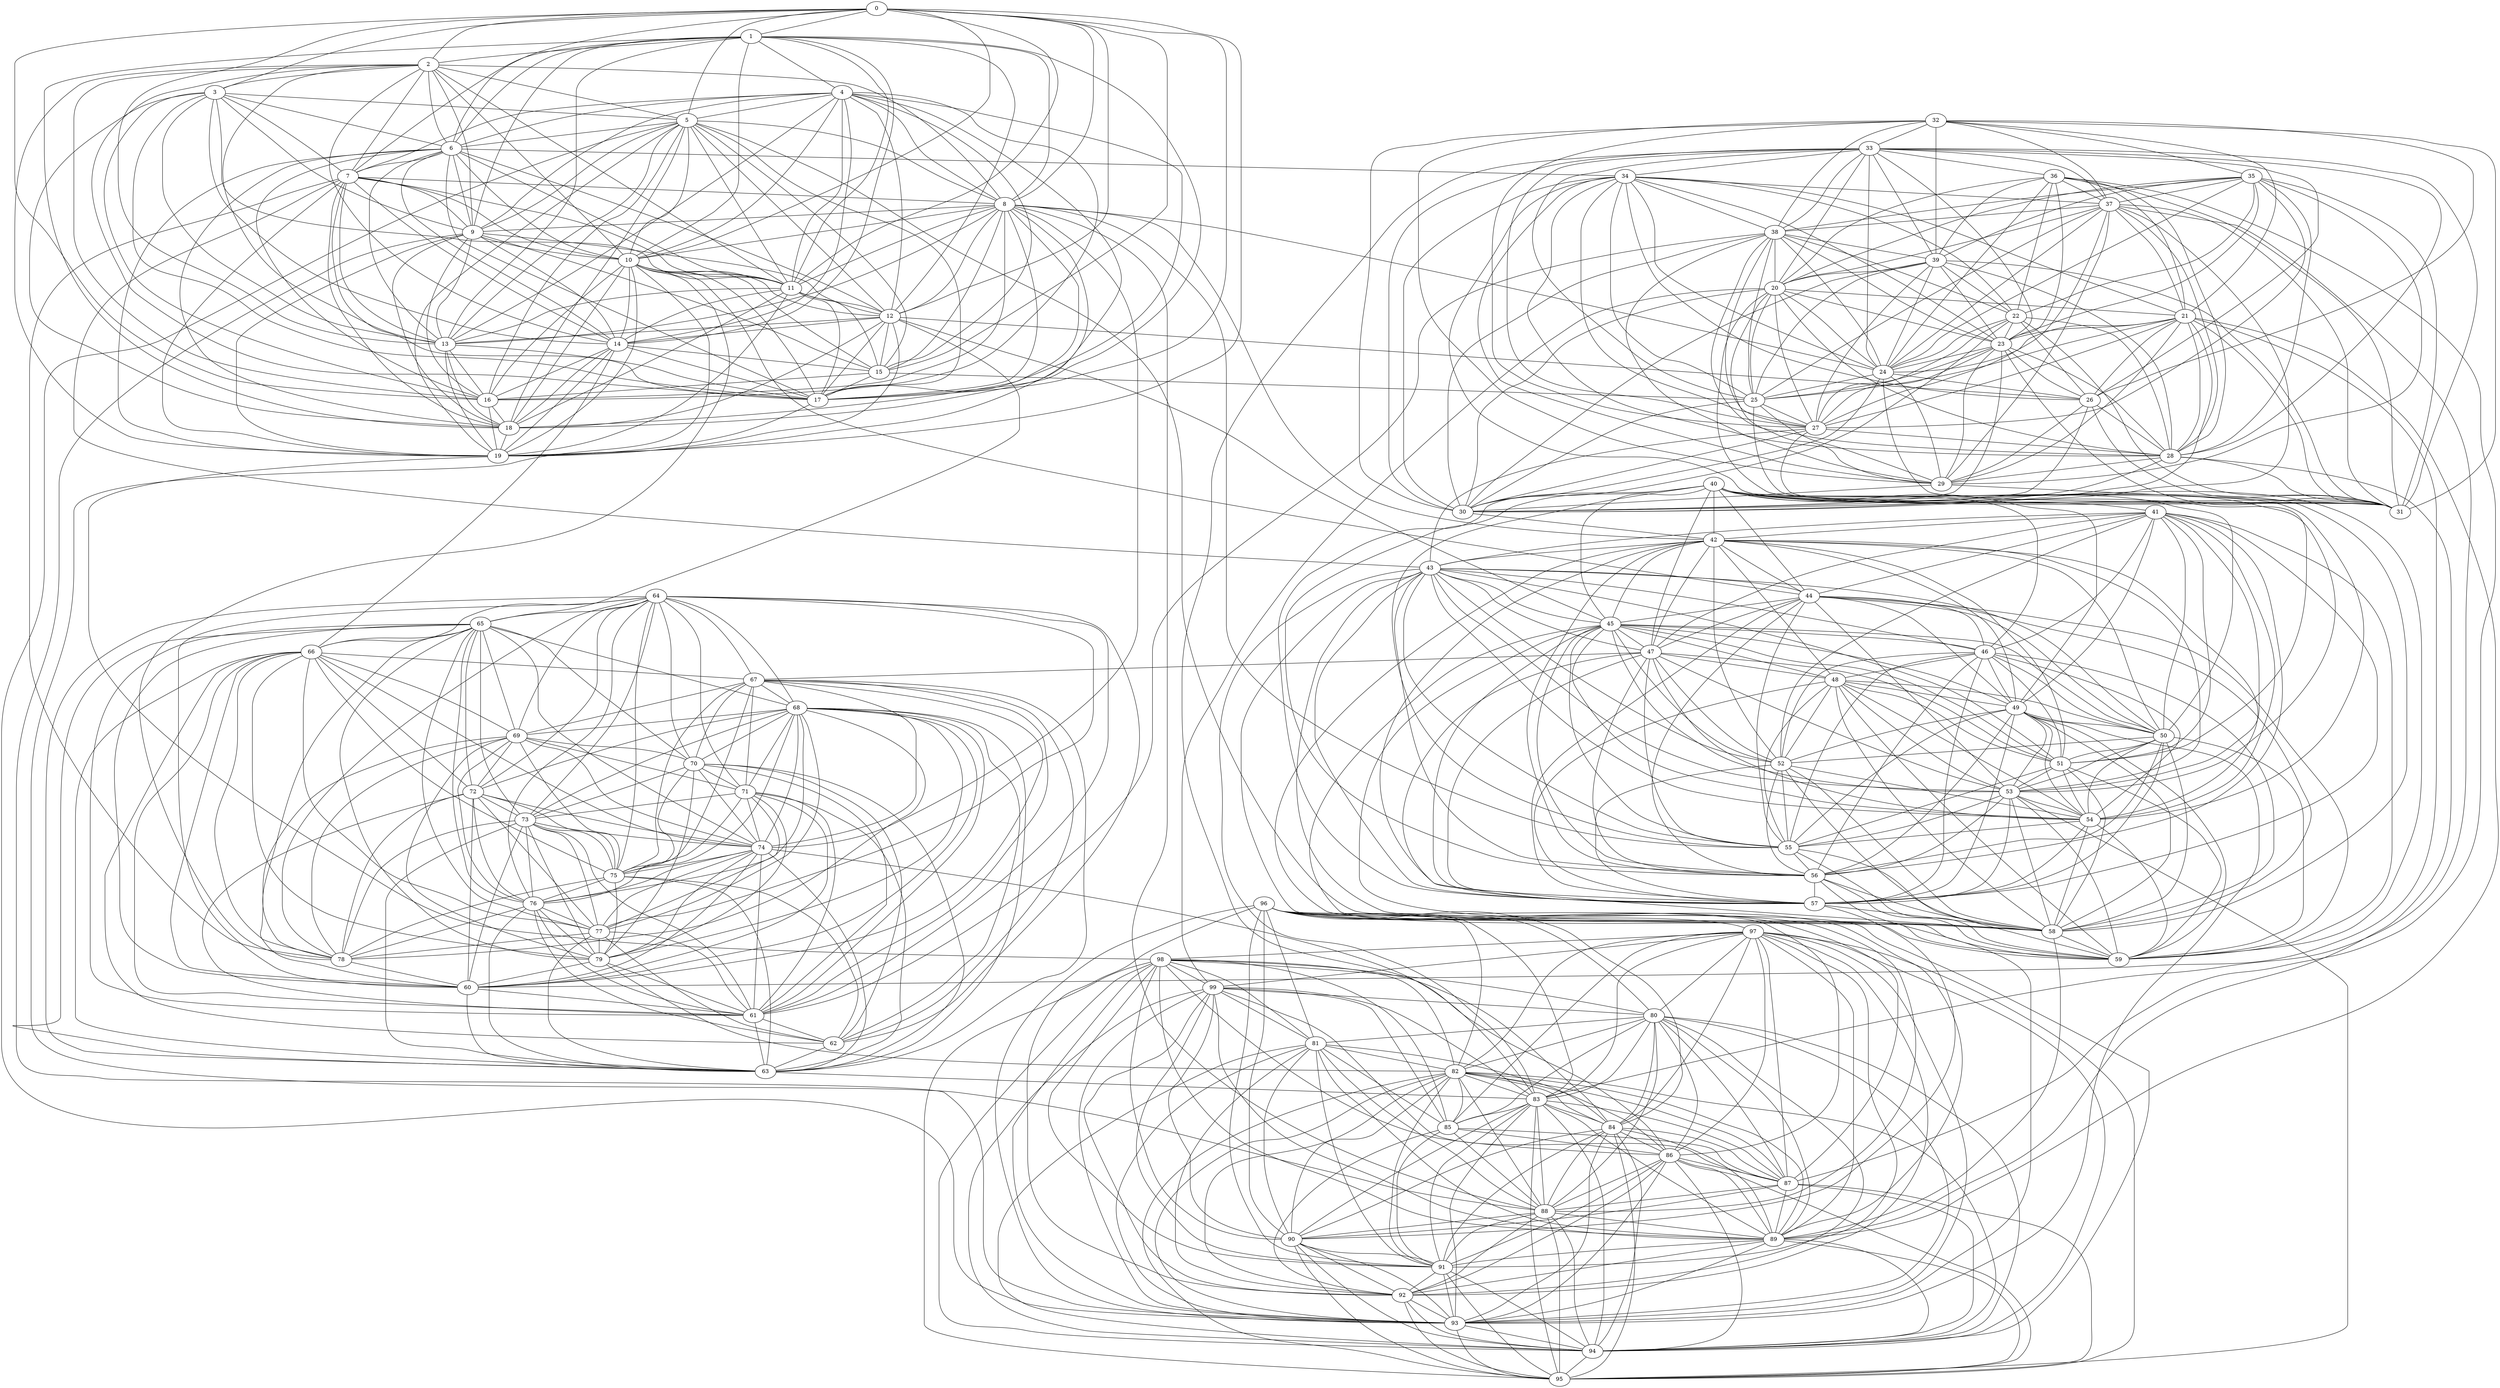 strict graph stochastic_block_model {
	graph [name=stochastic_block_model,
		partition="[{0, 1, 2, 3, 4, 5, 6, 7, 8, 9, 10, 11, 12, 13, 14, 15, 16, 17, 18, 19}, {32, 33, 34, 35, 36, 37, 38, 39, 20, 21, 22, 23, 24, 25, \
26, 27, 28, 29, 30, 31}, {40, 41, 42, 43, 44, 45, 46, 47, 48, 49, 50, 51, 52, 53, 54, 55, 56, 57, 58, 59}, {64, 65, 66, 67, 68, \
69, 70, 71, 72, 73, 74, 75, 76, 77, 78, 79, 60, 61, 62, 63}, {96, 97, 98, 99, 80, 81, 82, 83, 84, 85, 86, 87, 88, 89, 90, 91, 92, \
93, 94, 95}]"
	];
	node [label="\N"];
	0	 [block=0];
	1	 [block=0];
	0 -- 1;
	2	 [block=0];
	0 -- 2;
	3	 [block=0];
	0 -- 3;
	5	 [block=0];
	0 -- 5;
	6	 [block=0];
	0 -- 6;
	8	 [block=0];
	0 -- 8;
	10	 [block=0];
	0 -- 10;
	11	 [block=0];
	0 -- 11;
	12	 [block=0];
	0 -- 12;
	13	 [block=0];
	0 -- 13;
	15	 [block=0];
	0 -- 15;
	16	 [block=0];
	0 -- 16;
	17	 [block=0];
	0 -- 17;
	19	 [block=0];
	0 -- 19;
	1 -- 2;
	4	 [block=0];
	1 -- 4;
	1 -- 6;
	7	 [block=0];
	1 -- 7;
	1 -- 8;
	9	 [block=0];
	1 -- 9;
	1 -- 10;
	1 -- 11;
	1 -- 12;
	1 -- 13;
	14	 [block=0];
	1 -- 14;
	1 -- 17;
	18	 [block=0];
	1 -- 18;
	2 -- 3;
	2 -- 5;
	2 -- 6;
	2 -- 7;
	2 -- 8;
	2 -- 9;
	2 -- 10;
	2 -- 11;
	2 -- 13;
	2 -- 14;
	2 -- 16;
	2 -- 17;
	2 -- 19;
	3 -- 5;
	3 -- 6;
	3 -- 7;
	3 -- 9;
	3 -- 11;
	3 -- 13;
	3 -- 14;
	3 -- 16;
	3 -- 17;
	3 -- 18;
	4 -- 5;
	4 -- 6;
	4 -- 7;
	4 -- 8;
	4 -- 9;
	4 -- 10;
	4 -- 11;
	4 -- 12;
	4 -- 13;
	4 -- 14;
	4 -- 15;
	4 -- 16;
	4 -- 17;
	4 -- 18;
	5 -- 6;
	5 -- 8;
	5 -- 9;
	5 -- 10;
	5 -- 11;
	5 -- 12;
	5 -- 13;
	5 -- 15;
	5 -- 16;
	5 -- 17;
	5 -- 18;
	5 -- 19;
	58	 [block=2];
	5 -- 58;
	93	 [block=4];
	5 -- 93;
	6 -- 7;
	6 -- 9;
	6 -- 10;
	6 -- 11;
	6 -- 12;
	6 -- 13;
	6 -- 14;
	6 -- 16;
	6 -- 17;
	6 -- 18;
	6 -- 19;
	34	 [block=1];
	6 -- 34;
	7 -- 8;
	7 -- 9;
	7 -- 10;
	7 -- 11;
	7 -- 13;
	7 -- 14;
	7 -- 17;
	7 -- 18;
	7 -- 19;
	43	 [block=2];
	7 -- 43;
	78	 [block=3];
	7 -- 78;
	8 -- 9;
	8 -- 10;
	8 -- 11;
	8 -- 12;
	8 -- 13;
	8 -- 15;
	8 -- 16;
	8 -- 17;
	8 -- 18;
	8 -- 19;
	24	 [block=1];
	8 -- 24;
	42	 [block=2];
	8 -- 42;
	55	 [block=2];
	8 -- 55;
	74	 [block=3];
	8 -- 74;
	88	 [block=4];
	8 -- 88;
	9 -- 10;
	9 -- 12;
	9 -- 13;
	9 -- 14;
	9 -- 15;
	9 -- 16;
	9 -- 18;
	9 -- 19;
	9 -- 93;
	10 -- 11;
	10 -- 12;
	10 -- 14;
	10 -- 15;
	10 -- 16;
	10 -- 17;
	10 -- 18;
	10 -- 19;
	44	 [block=2];
	10 -- 44;
	10 -- 78;
	10 -- 88;
	11 -- 12;
	11 -- 13;
	11 -- 14;
	11 -- 15;
	11 -- 17;
	11 -- 18;
	11 -- 19;
	12 -- 13;
	12 -- 14;
	12 -- 15;
	12 -- 17;
	12 -- 18;
	12 -- 19;
	26	 [block=1];
	12 -- 26;
	45	 [block=2];
	12 -- 45;
	65	 [block=3];
	12 -- 65;
	13 -- 16;
	13 -- 17;
	13 -- 18;
	13 -- 19;
	14 -- 15;
	14 -- 16;
	14 -- 17;
	14 -- 18;
	14 -- 19;
	66	 [block=3];
	14 -- 66;
	15 -- 16;
	15 -- 17;
	25	 [block=1];
	15 -- 25;
	16 -- 18;
	16 -- 19;
	17 -- 19;
	18 -- 19;
	98	 [block=4];
	19 -- 98;
	32	 [block=1];
	33	 [block=1];
	32 -- 33;
	35	 [block=1];
	32 -- 35;
	37	 [block=1];
	32 -- 37;
	38	 [block=1];
	32 -- 38;
	39	 [block=1];
	32 -- 39;
	21	 [block=1];
	32 -- 21;
	32 -- 26;
	27	 [block=1];
	32 -- 27;
	29	 [block=1];
	32 -- 29;
	30	 [block=1];
	32 -- 30;
	31	 [block=1];
	32 -- 31;
	33 -- 34;
	36	 [block=1];
	33 -- 36;
	33 -- 37;
	33 -- 38;
	33 -- 39;
	20	 [block=1];
	33 -- 20;
	23	 [block=1];
	33 -- 23;
	33 -- 24;
	33 -- 25;
	33 -- 26;
	33 -- 27;
	28	 [block=1];
	33 -- 28;
	33 -- 30;
	33 -- 31;
	86	 [block=4];
	33 -- 86;
	34 -- 37;
	34 -- 38;
	34 -- 21;
	22	 [block=1];
	34 -- 22;
	34 -- 23;
	34 -- 24;
	34 -- 25;
	34 -- 26;
	34 -- 27;
	34 -- 28;
	34 -- 29;
	34 -- 30;
	34 -- 31;
	35 -- 37;
	35 -- 38;
	35 -- 39;
	35 -- 20;
	35 -- 22;
	35 -- 23;
	35 -- 24;
	35 -- 27;
	35 -- 28;
	35 -- 29;
	35 -- 31;
	36 -- 37;
	36 -- 39;
	36 -- 20;
	36 -- 21;
	36 -- 22;
	36 -- 23;
	36 -- 24;
	36 -- 28;
	36 -- 31;
	87	 [block=4];
	36 -- 87;
	37 -- 38;
	37 -- 20;
	37 -- 21;
	37 -- 24;
	37 -- 25;
	37 -- 27;
	37 -- 28;
	37 -- 29;
	37 -- 30;
	37 -- 31;
	83	 [block=4];
	37 -- 83;
	38 -- 39;
	38 -- 20;
	38 -- 22;
	38 -- 23;
	38 -- 24;
	38 -- 25;
	38 -- 27;
	38 -- 28;
	38 -- 29;
	38 -- 30;
	61	 [block=3];
	38 -- 61;
	39 -- 20;
	39 -- 22;
	39 -- 23;
	39 -- 24;
	39 -- 25;
	39 -- 27;
	39 -- 28;
	39 -- 30;
	39 -- 31;
	20 -- 21;
	20 -- 23;
	20 -- 24;
	20 -- 25;
	20 -- 27;
	20 -- 28;
	20 -- 29;
	20 -- 30;
	20 -- 31;
	99	 [block=4];
	20 -- 99;
	21 -- 23;
	21 -- 24;
	21 -- 25;
	21 -- 26;
	21 -- 27;
	21 -- 28;
	21 -- 29;
	21 -- 30;
	21 -- 31;
	60	 [block=3];
	21 -- 60;
	89	 [block=4];
	21 -- 89;
	22 -- 23;
	22 -- 24;
	22 -- 26;
	22 -- 27;
	22 -- 28;
	22 -- 30;
	22 -- 31;
	23 -- 24;
	23 -- 25;
	23 -- 26;
	23 -- 27;
	23 -- 28;
	23 -- 29;
	23 -- 30;
	23 -- 31;
	24 -- 25;
	24 -- 26;
	24 -- 29;
	24 -- 30;
	24 -- 31;
	25 -- 27;
	25 -- 29;
	25 -- 30;
	25 -- 31;
	26 -- 28;
	26 -- 29;
	26 -- 30;
	26 -- 31;
	27 -- 28;
	27 -- 30;
	27 -- 31;
	27 -- 43;
	28 -- 29;
	28 -- 30;
	28 -- 31;
	28 -- 89;
	29 -- 30;
	29 -- 31;
	30 -- 42;
	40	 [block=2];
	41	 [block=2];
	40 -- 41;
	40 -- 42;
	40 -- 44;
	40 -- 45;
	46	 [block=2];
	40 -- 46;
	47	 [block=2];
	40 -- 47;
	49	 [block=2];
	40 -- 49;
	50	 [block=2];
	40 -- 50;
	51	 [block=2];
	40 -- 51;
	53	 [block=2];
	40 -- 53;
	54	 [block=2];
	40 -- 54;
	40 -- 55;
	56	 [block=2];
	40 -- 56;
	57	 [block=2];
	40 -- 57;
	40 -- 58;
	59	 [block=2];
	40 -- 59;
	41 -- 42;
	41 -- 43;
	41 -- 44;
	41 -- 46;
	41 -- 47;
	41 -- 49;
	41 -- 50;
	41 -- 51;
	52	 [block=2];
	41 -- 52;
	41 -- 53;
	41 -- 54;
	41 -- 56;
	41 -- 57;
	41 -- 59;
	42 -- 43;
	42 -- 44;
	42 -- 45;
	42 -- 47;
	48	 [block=2];
	42 -- 48;
	42 -- 49;
	42 -- 50;
	42 -- 51;
	42 -- 52;
	42 -- 53;
	42 -- 54;
	42 -- 56;
	42 -- 57;
	42 -- 59;
	43 -- 44;
	43 -- 45;
	43 -- 46;
	43 -- 47;
	43 -- 50;
	43 -- 51;
	43 -- 52;
	43 -- 53;
	43 -- 54;
	43 -- 55;
	43 -- 56;
	43 -- 57;
	43 -- 58;
	43 -- 59;
	43 -- 83;
	44 -- 45;
	44 -- 46;
	44 -- 47;
	44 -- 49;
	44 -- 50;
	44 -- 53;
	44 -- 55;
	44 -- 56;
	44 -- 57;
	44 -- 58;
	44 -- 59;
	45 -- 46;
	45 -- 47;
	45 -- 48;
	45 -- 49;
	45 -- 50;
	45 -- 51;
	45 -- 52;
	45 -- 53;
	45 -- 54;
	45 -- 55;
	45 -- 56;
	45 -- 57;
	45 -- 58;
	45 -- 59;
	46 -- 48;
	46 -- 49;
	46 -- 50;
	46 -- 51;
	46 -- 52;
	46 -- 54;
	46 -- 55;
	46 -- 56;
	46 -- 57;
	46 -- 58;
	47 -- 48;
	47 -- 51;
	47 -- 52;
	47 -- 53;
	47 -- 54;
	47 -- 55;
	47 -- 56;
	47 -- 57;
	47 -- 58;
	67	 [block=3];
	47 -- 67;
	48 -- 49;
	48 -- 50;
	48 -- 51;
	48 -- 52;
	48 -- 53;
	48 -- 54;
	48 -- 55;
	48 -- 57;
	48 -- 58;
	48 -- 59;
	49 -- 50;
	49 -- 52;
	49 -- 53;
	49 -- 54;
	49 -- 55;
	49 -- 56;
	49 -- 57;
	49 -- 58;
	49 -- 59;
	49 -- 93;
	50 -- 51;
	50 -- 52;
	50 -- 53;
	50 -- 54;
	50 -- 56;
	50 -- 57;
	50 -- 58;
	50 -- 59;
	51 -- 53;
	51 -- 54;
	51 -- 55;
	51 -- 58;
	51 -- 59;
	52 -- 54;
	52 -- 55;
	52 -- 56;
	52 -- 57;
	52 -- 58;
	52 -- 59;
	53 -- 54;
	53 -- 55;
	53 -- 56;
	53 -- 57;
	53 -- 58;
	53 -- 59;
	95	 [block=4];
	53 -- 95;
	54 -- 55;
	54 -- 57;
	54 -- 58;
	54 -- 59;
	55 -- 56;
	55 -- 58;
	55 -- 59;
	56 -- 57;
	56 -- 58;
	56 -- 59;
	56 -- 93;
	57 -- 58;
	90	 [block=4];
	57 -- 90;
	58 -- 59;
	58 -- 89;
	64	 [block=3];
	64 -- 65;
	64 -- 66;
	64 -- 67;
	68	 [block=3];
	64 -- 68;
	69	 [block=3];
	64 -- 69;
	70	 [block=3];
	64 -- 70;
	71	 [block=3];
	64 -- 71;
	72	 [block=3];
	64 -- 72;
	73	 [block=3];
	64 -- 73;
	75	 [block=3];
	64 -- 75;
	76	 [block=3];
	64 -- 76;
	77	 [block=3];
	64 -- 77;
	64 -- 78;
	64 -- 60;
	64 -- 61;
	62	 [block=3];
	64 -- 62;
	63	 [block=3];
	64 -- 63;
	65 -- 66;
	65 -- 68;
	65 -- 69;
	65 -- 70;
	65 -- 72;
	65 -- 73;
	65 -- 74;
	65 -- 76;
	65 -- 77;
	65 -- 78;
	79	 [block=3];
	65 -- 79;
	65 -- 60;
	65 -- 61;
	65 -- 63;
	66 -- 67;
	66 -- 69;
	66 -- 72;
	66 -- 74;
	66 -- 75;
	66 -- 77;
	66 -- 78;
	66 -- 79;
	66 -- 60;
	66 -- 61;
	66 -- 62;
	66 -- 63;
	67 -- 68;
	67 -- 69;
	67 -- 70;
	67 -- 71;
	67 -- 74;
	67 -- 75;
	67 -- 76;
	67 -- 60;
	67 -- 61;
	67 -- 62;
	67 -- 63;
	68 -- 69;
	68 -- 70;
	68 -- 71;
	68 -- 72;
	68 -- 73;
	68 -- 74;
	68 -- 75;
	68 -- 76;
	68 -- 77;
	68 -- 78;
	68 -- 79;
	68 -- 60;
	68 -- 61;
	68 -- 62;
	68 -- 63;
	69 -- 70;
	69 -- 71;
	69 -- 72;
	69 -- 74;
	69 -- 75;
	69 -- 76;
	69 -- 78;
	69 -- 79;
	69 -- 60;
	70 -- 71;
	70 -- 73;
	70 -- 74;
	70 -- 75;
	70 -- 79;
	70 -- 61;
	70 -- 62;
	70 -- 63;
	71 -- 73;
	71 -- 74;
	71 -- 75;
	71 -- 77;
	71 -- 79;
	71 -- 60;
	71 -- 61;
	71 -- 63;
	72 -- 73;
	72 -- 74;
	72 -- 75;
	72 -- 76;
	72 -- 77;
	72 -- 78;
	72 -- 60;
	72 -- 61;
	73 -- 74;
	73 -- 75;
	73 -- 76;
	73 -- 77;
	73 -- 78;
	73 -- 79;
	73 -- 60;
	73 -- 61;
	73 -- 63;
	74 -- 75;
	74 -- 76;
	74 -- 77;
	74 -- 79;
	74 -- 60;
	74 -- 61;
	74 -- 63;
	74 -- 83;
	75 -- 76;
	75 -- 78;
	75 -- 79;
	75 -- 62;
	75 -- 63;
	76 -- 77;
	76 -- 78;
	76 -- 79;
	76 -- 61;
	76 -- 62;
	76 -- 63;
	77 -- 78;
	77 -- 79;
	77 -- 61;
	77 -- 62;
	77 -- 63;
	78 -- 60;
	79 -- 60;
	79 -- 61;
	82	 [block=4];
	79 -- 82;
	60 -- 61;
	60 -- 63;
	61 -- 62;
	61 -- 63;
	62 -- 63;
	63 -- 83;
	96	 [block=4];
	97	 [block=4];
	96 -- 97;
	80	 [block=4];
	96 -- 80;
	81	 [block=4];
	96 -- 81;
	96 -- 82;
	96 -- 83;
	84	 [block=4];
	96 -- 84;
	96 -- 86;
	96 -- 87;
	96 -- 88;
	96 -- 89;
	96 -- 90;
	91	 [block=4];
	96 -- 91;
	92	 [block=4];
	96 -- 92;
	96 -- 93;
	94	 [block=4];
	96 -- 94;
	97 -- 98;
	97 -- 99;
	97 -- 80;
	97 -- 82;
	97 -- 83;
	97 -- 84;
	85	 [block=4];
	97 -- 85;
	97 -- 86;
	97 -- 87;
	97 -- 89;
	97 -- 91;
	97 -- 92;
	97 -- 93;
	97 -- 94;
	97 -- 95;
	98 -- 99;
	98 -- 80;
	98 -- 81;
	98 -- 82;
	98 -- 84;
	98 -- 85;
	98 -- 86;
	98 -- 89;
	98 -- 90;
	98 -- 91;
	98 -- 93;
	98 -- 94;
	98 -- 95;
	99 -- 80;
	99 -- 81;
	99 -- 83;
	99 -- 85;
	99 -- 87;
	99 -- 89;
	99 -- 90;
	99 -- 91;
	99 -- 92;
	99 -- 93;
	99 -- 94;
	80 -- 81;
	80 -- 82;
	80 -- 83;
	80 -- 84;
	80 -- 85;
	80 -- 86;
	80 -- 87;
	80 -- 88;
	80 -- 89;
	80 -- 92;
	80 -- 93;
	80 -- 94;
	81 -- 82;
	81 -- 84;
	81 -- 85;
	81 -- 88;
	81 -- 89;
	81 -- 90;
	81 -- 91;
	81 -- 92;
	81 -- 93;
	81 -- 94;
	82 -- 83;
	82 -- 84;
	82 -- 85;
	82 -- 86;
	82 -- 87;
	82 -- 88;
	82 -- 89;
	82 -- 90;
	82 -- 91;
	82 -- 92;
	82 -- 93;
	82 -- 94;
	82 -- 95;
	83 -- 84;
	83 -- 85;
	83 -- 87;
	83 -- 88;
	83 -- 89;
	83 -- 90;
	83 -- 91;
	83 -- 93;
	83 -- 94;
	83 -- 95;
	84 -- 86;
	84 -- 87;
	84 -- 88;
	84 -- 89;
	84 -- 90;
	84 -- 91;
	84 -- 93;
	84 -- 94;
	84 -- 95;
	85 -- 86;
	85 -- 87;
	85 -- 88;
	85 -- 91;
	85 -- 92;
	86 -- 87;
	86 -- 88;
	86 -- 89;
	86 -- 91;
	86 -- 92;
	86 -- 93;
	86 -- 94;
	86 -- 95;
	87 -- 88;
	87 -- 89;
	87 -- 90;
	87 -- 94;
	87 -- 95;
	88 -- 89;
	88 -- 90;
	88 -- 91;
	88 -- 92;
	88 -- 94;
	88 -- 95;
	89 -- 91;
	89 -- 92;
	89 -- 93;
	89 -- 94;
	89 -- 95;
	90 -- 91;
	90 -- 92;
	90 -- 93;
	90 -- 94;
	90 -- 95;
	91 -- 92;
	91 -- 93;
	91 -- 94;
	91 -- 95;
	92 -- 93;
	92 -- 94;
	92 -- 95;
	93 -- 94;
	93 -- 95;
	94 -- 95;
}
